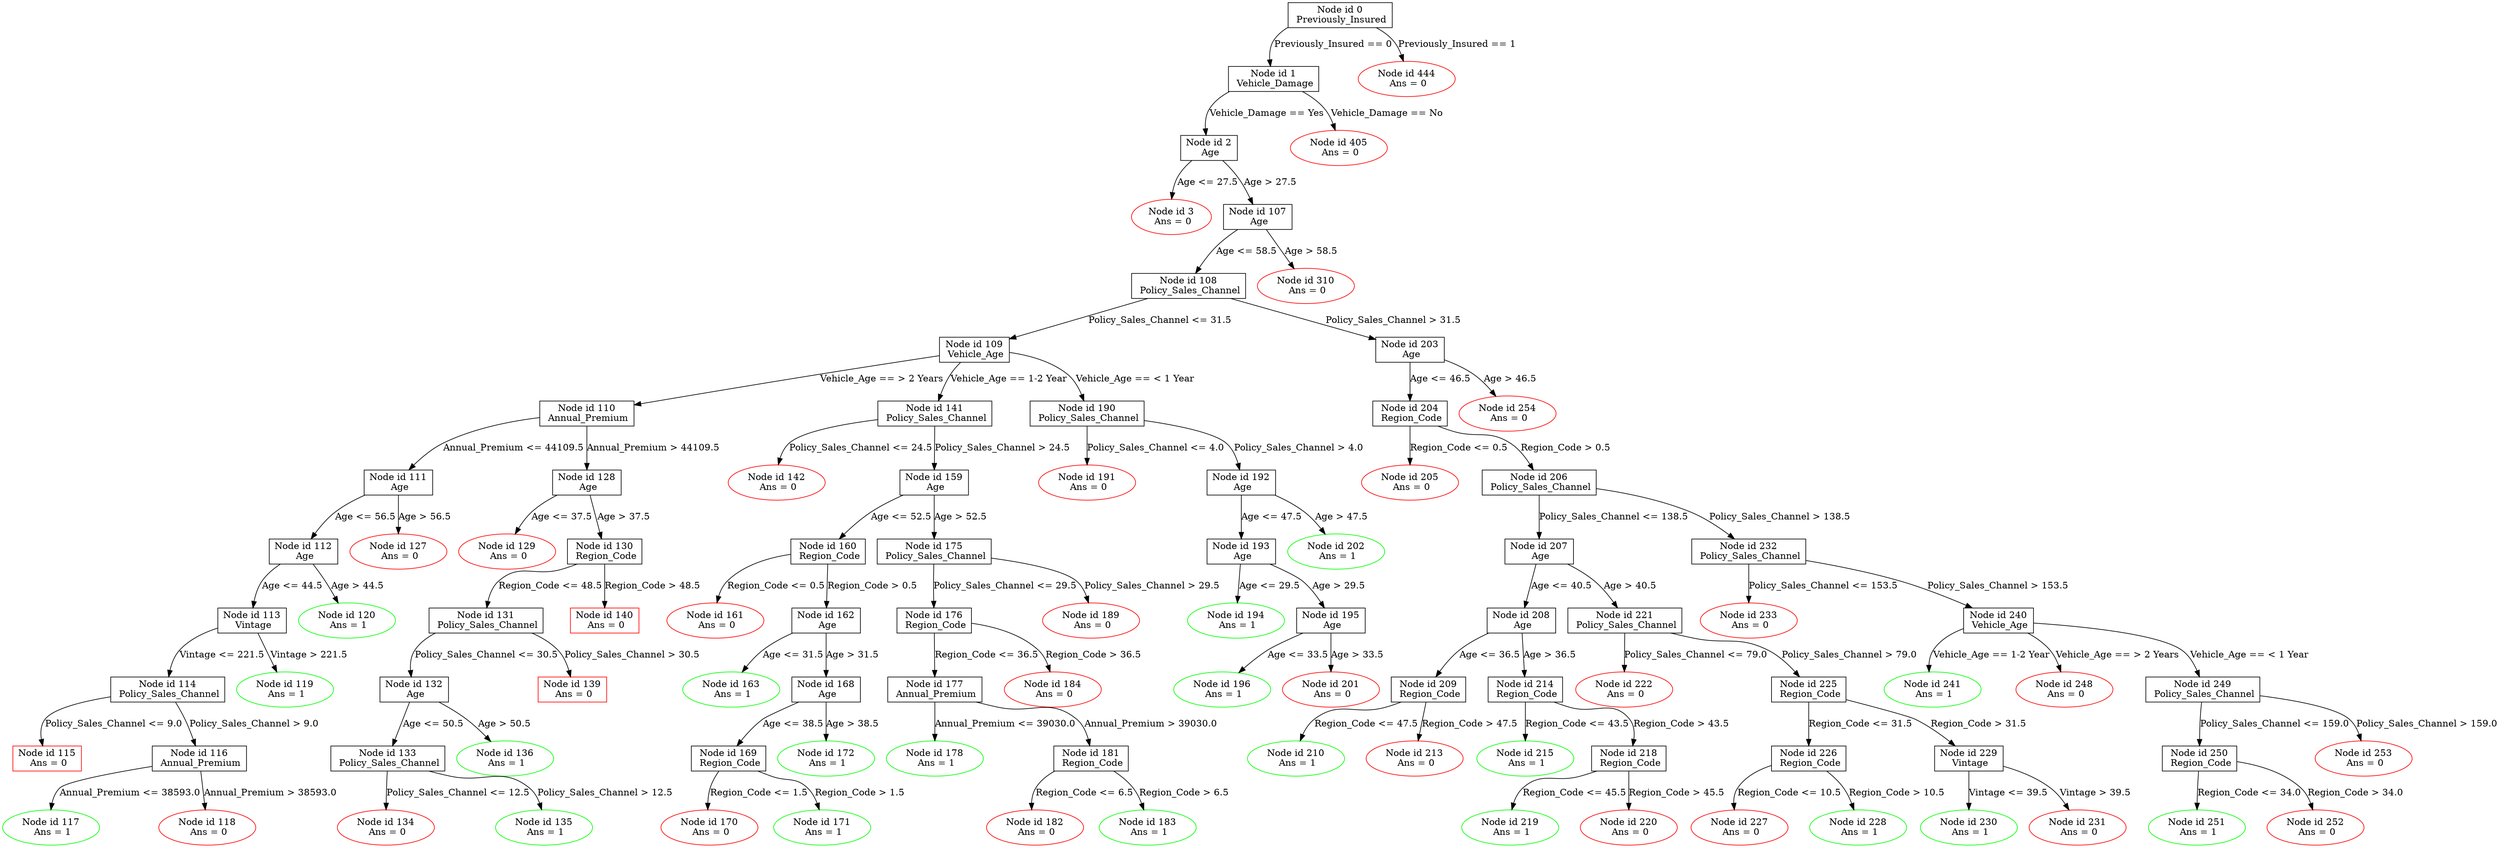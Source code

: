 digraph "Decision Tree" {
	rankdir=TD
	node [shape=rectangle]
	"Node id 0
 Previously_Insured" -> "Node id 1
 Vehicle_Damage" [label="Previously_Insured == 0"]
	"Node id 0
 Previously_Insured" -> "Node id 444
 Ans = 0" [label="Previously_Insured == 1"]
	"Node id 1
 Vehicle_Damage" -> "Node id 2
 Age" [label="Vehicle_Damage == Yes"]
	"Node id 1
 Vehicle_Damage" -> "Node id 405
 Ans = 0" [label="Vehicle_Damage == No"]
	"Node id 444
 Ans = 0" [shape=oval]
	"Node id 444
 Ans = 0" [color=Red]
	"Node id 2
 Age" -> "Node id 3
 Ans = 0" [label="Age <= 27.5"]
	"Node id 2
 Age" -> "Node id 107
 Age" [label="Age > 27.5"]
	"Node id 405
 Ans = 0" [shape=oval]
	"Node id 405
 Ans = 0" [color=Red]
	"Node id 3
 Ans = 0" [shape=oval]
	"Node id 3
 Ans = 0" [color=Red]
	"Node id 107
 Age" -> "Node id 108
 Policy_Sales_Channel" [label="Age <= 58.5"]
	"Node id 107
 Age" -> "Node id 310
 Ans = 0" [label="Age > 58.5"]
	"Node id 108
 Policy_Sales_Channel" -> "Node id 109
 Vehicle_Age" [label="Policy_Sales_Channel <= 31.5"]
	"Node id 108
 Policy_Sales_Channel" -> "Node id 203
 Age" [label="Policy_Sales_Channel > 31.5"]
	"Node id 310
 Ans = 0" [shape=oval]
	"Node id 310
 Ans = 0" [color=Red]
	"Node id 109
 Vehicle_Age" -> "Node id 110
 Annual_Premium" [label="Vehicle_Age == > 2 Years"]
	"Node id 109
 Vehicle_Age" -> "Node id 141
 Policy_Sales_Channel" [label="Vehicle_Age == 1-2 Year"]
	"Node id 109
 Vehicle_Age" -> "Node id 190
 Policy_Sales_Channel" [label="Vehicle_Age == < 1 Year"]
	"Node id 203
 Age" -> "Node id 204
 Region_Code" [label="Age <= 46.5"]
	"Node id 203
 Age" -> "Node id 254
 Ans = 0" [label="Age > 46.5"]
	"Node id 110
 Annual_Premium" -> "Node id 111
 Age" [label="Annual_Premium <= 44109.5"]
	"Node id 110
 Annual_Premium" -> "Node id 128
 Age" [label="Annual_Premium > 44109.5"]
	"Node id 141
 Policy_Sales_Channel" -> "Node id 142
 Ans = 0" [label="Policy_Sales_Channel <= 24.5"]
	"Node id 141
 Policy_Sales_Channel" -> "Node id 159
 Age" [label="Policy_Sales_Channel > 24.5"]
	"Node id 190
 Policy_Sales_Channel" -> "Node id 191
 Ans = 0" [label="Policy_Sales_Channel <= 4.0"]
	"Node id 190
 Policy_Sales_Channel" -> "Node id 192
 Age" [label="Policy_Sales_Channel > 4.0"]
	"Node id 204
 Region_Code" -> "Node id 205
 Ans = 0" [label="Region_Code <= 0.5"]
	"Node id 204
 Region_Code" -> "Node id 206
 Policy_Sales_Channel" [label="Region_Code > 0.5"]
	"Node id 254
 Ans = 0" [shape=oval]
	"Node id 254
 Ans = 0" [color=Red]
	"Node id 111
 Age" -> "Node id 112
 Age" [label="Age <= 56.5"]
	"Node id 111
 Age" -> "Node id 127
 Ans = 0" [label="Age > 56.5"]
	"Node id 128
 Age" -> "Node id 129
 Ans = 0" [label="Age <= 37.5"]
	"Node id 128
 Age" -> "Node id 130
 Region_Code" [label="Age > 37.5"]
	"Node id 142
 Ans = 0" [shape=oval]
	"Node id 142
 Ans = 0" [color=Red]
	"Node id 159
 Age" -> "Node id 160
 Region_Code" [label="Age <= 52.5"]
	"Node id 159
 Age" -> "Node id 175
 Policy_Sales_Channel" [label="Age > 52.5"]
	"Node id 191
 Ans = 0" [shape=oval]
	"Node id 191
 Ans = 0" [color=Red]
	"Node id 192
 Age" -> "Node id 193
 Age" [label="Age <= 47.5"]
	"Node id 192
 Age" -> "Node id 202
 Ans = 1" [label="Age > 47.5"]
	"Node id 205
 Ans = 0" [shape=oval]
	"Node id 205
 Ans = 0" [color=Red]
	"Node id 206
 Policy_Sales_Channel" -> "Node id 207
 Age" [label="Policy_Sales_Channel <= 138.5"]
	"Node id 206
 Policy_Sales_Channel" -> "Node id 232
 Policy_Sales_Channel" [label="Policy_Sales_Channel > 138.5"]
	"Node id 112
 Age" -> "Node id 113
 Vintage" [label="Age <= 44.5"]
	"Node id 112
 Age" -> "Node id 120
 Ans = 1" [label="Age > 44.5"]
	"Node id 127
 Ans = 0" [shape=oval]
	"Node id 127
 Ans = 0" [color=Red]
	"Node id 129
 Ans = 0" [shape=oval]
	"Node id 129
 Ans = 0" [color=Red]
	"Node id 130
 Region_Code" -> "Node id 131
 Policy_Sales_Channel" [label="Region_Code <= 48.5"]
	"Node id 130
 Region_Code" -> "Node id 140
 Ans = 0" [label="Region_Code > 48.5"]
	"Node id 160
 Region_Code" -> "Node id 161
 Ans = 0" [label="Region_Code <= 0.5"]
	"Node id 160
 Region_Code" -> "Node id 162
 Age" [label="Region_Code > 0.5"]
	"Node id 175
 Policy_Sales_Channel" -> "Node id 176
 Region_Code" [label="Policy_Sales_Channel <= 29.5"]
	"Node id 175
 Policy_Sales_Channel" -> "Node id 189
 Ans = 0" [label="Policy_Sales_Channel > 29.5"]
	"Node id 193
 Age" -> "Node id 194
 Ans = 1" [label="Age <= 29.5"]
	"Node id 193
 Age" -> "Node id 195
 Age" [label="Age > 29.5"]
	"Node id 202
 Ans = 1" [shape=oval]
	"Node id 202
 Ans = 1" [color=Green]
	"Node id 207
 Age" -> "Node id 208
 Age" [label="Age <= 40.5"]
	"Node id 207
 Age" -> "Node id 221
 Policy_Sales_Channel" [label="Age > 40.5"]
	"Node id 232
 Policy_Sales_Channel" -> "Node id 233
 Ans = 0" [label="Policy_Sales_Channel <= 153.5"]
	"Node id 232
 Policy_Sales_Channel" -> "Node id 240
 Vehicle_Age" [label="Policy_Sales_Channel > 153.5"]
	"Node id 113
 Vintage" -> "Node id 114
 Policy_Sales_Channel" [label="Vintage <= 221.5"]
	"Node id 113
 Vintage" -> "Node id 119
 Ans = 1" [label="Vintage > 221.5"]
	"Node id 120
 Ans = 1" [shape=oval]
	"Node id 120
 Ans = 1" [color=Green]
	"Node id 131
 Policy_Sales_Channel" -> "Node id 132
 Age" [label="Policy_Sales_Channel <= 30.5"]
	"Node id 131
 Policy_Sales_Channel" -> "Node id 139
 Ans = 0" [label="Policy_Sales_Channel > 30.5"]
	"Node id 140
 Ans = 0" [color=Red]
	"Node id 161
 Ans = 0" [shape=oval]
	"Node id 161
 Ans = 0" [color=Red]
	"Node id 162
 Age" -> "Node id 163
 Ans = 1" [label="Age <= 31.5"]
	"Node id 162
 Age" -> "Node id 168
 Age" [label="Age > 31.5"]
	"Node id 176
 Region_Code" -> "Node id 177
 Annual_Premium" [label="Region_Code <= 36.5"]
	"Node id 176
 Region_Code" -> "Node id 184
 Ans = 0" [label="Region_Code > 36.5"]
	"Node id 189
 Ans = 0" [shape=oval]
	"Node id 189
 Ans = 0" [color=Red]
	"Node id 194
 Ans = 1" [shape=oval]
	"Node id 194
 Ans = 1" [color=Green]
	"Node id 195
 Age" -> "Node id 196
 Ans = 1" [label="Age <= 33.5"]
	"Node id 195
 Age" -> "Node id 201
 Ans = 0" [label="Age > 33.5"]
	"Node id 208
 Age" -> "Node id 209
 Region_Code" [label="Age <= 36.5"]
	"Node id 208
 Age" -> "Node id 214
 Region_Code" [label="Age > 36.5"]
	"Node id 221
 Policy_Sales_Channel" -> "Node id 222
 Ans = 0" [label="Policy_Sales_Channel <= 79.0"]
	"Node id 221
 Policy_Sales_Channel" -> "Node id 225
 Region_Code" [label="Policy_Sales_Channel > 79.0"]
	"Node id 233
 Ans = 0" [shape=oval]
	"Node id 233
 Ans = 0" [color=Red]
	"Node id 240
 Vehicle_Age" -> "Node id 241
 Ans = 1" [label="Vehicle_Age == 1-2 Year"]
	"Node id 240
 Vehicle_Age" -> "Node id 248
 Ans = 0" [label="Vehicle_Age == > 2 Years"]
	"Node id 240
 Vehicle_Age" -> "Node id 249
 Policy_Sales_Channel" [label="Vehicle_Age == < 1 Year"]
	"Node id 114
 Policy_Sales_Channel" -> "Node id 115
 Ans = 0" [label="Policy_Sales_Channel <= 9.0"]
	"Node id 114
 Policy_Sales_Channel" -> "Node id 116
 Annual_Premium" [label="Policy_Sales_Channel > 9.0"]
	"Node id 119
 Ans = 1" [shape=oval]
	"Node id 119
 Ans = 1" [color=Green]
	"Node id 132
 Age" -> "Node id 133
 Policy_Sales_Channel" [label="Age <= 50.5"]
	"Node id 132
 Age" -> "Node id 136
 Ans = 1" [label="Age > 50.5"]
	"Node id 139
 Ans = 0" [color=Red]
	"Node id 163
 Ans = 1" [shape=oval]
	"Node id 163
 Ans = 1" [color=Green]
	"Node id 168
 Age" -> "Node id 169
 Region_Code" [label="Age <= 38.5"]
	"Node id 168
 Age" -> "Node id 172
 Ans = 1" [label="Age > 38.5"]
	"Node id 177
 Annual_Premium" -> "Node id 178
 Ans = 1" [label="Annual_Premium <= 39030.0"]
	"Node id 177
 Annual_Premium" -> "Node id 181
 Region_Code" [label="Annual_Premium > 39030.0"]
	"Node id 184
 Ans = 0" [shape=oval]
	"Node id 184
 Ans = 0" [color=Red]
	"Node id 196
 Ans = 1" [shape=oval]
	"Node id 196
 Ans = 1" [color=Green]
	"Node id 201
 Ans = 0" [shape=oval]
	"Node id 201
 Ans = 0" [color=Red]
	"Node id 209
 Region_Code" -> "Node id 210
 Ans = 1" [label="Region_Code <= 47.5"]
	"Node id 209
 Region_Code" -> "Node id 213
 Ans = 0" [label="Region_Code > 47.5"]
	"Node id 214
 Region_Code" -> "Node id 215
 Ans = 1" [label="Region_Code <= 43.5"]
	"Node id 214
 Region_Code" -> "Node id 218
 Region_Code" [label="Region_Code > 43.5"]
	"Node id 222
 Ans = 0" [shape=oval]
	"Node id 222
 Ans = 0" [color=Red]
	"Node id 225
 Region_Code" -> "Node id 226
 Region_Code" [label="Region_Code <= 31.5"]
	"Node id 225
 Region_Code" -> "Node id 229
 Vintage" [label="Region_Code > 31.5"]
	"Node id 241
 Ans = 1" [shape=oval]
	"Node id 241
 Ans = 1" [color=Green]
	"Node id 248
 Ans = 0" [shape=oval]
	"Node id 248
 Ans = 0" [color=Red]
	"Node id 249
 Policy_Sales_Channel" -> "Node id 250
 Region_Code" [label="Policy_Sales_Channel <= 159.0"]
	"Node id 249
 Policy_Sales_Channel" -> "Node id 253
 Ans = 0" [label="Policy_Sales_Channel > 159.0"]
	"Node id 115
 Ans = 0" [color=Red]
	"Node id 116
 Annual_Premium" -> "Node id 117
 Ans = 1" [label="Annual_Premium <= 38593.0"]
	"Node id 116
 Annual_Premium" -> "Node id 118
 Ans = 0" [label="Annual_Premium > 38593.0"]
	"Node id 133
 Policy_Sales_Channel" -> "Node id 134
 Ans = 0" [label="Policy_Sales_Channel <= 12.5"]
	"Node id 133
 Policy_Sales_Channel" -> "Node id 135
 Ans = 1" [label="Policy_Sales_Channel > 12.5"]
	"Node id 136
 Ans = 1" [shape=oval]
	"Node id 136
 Ans = 1" [color=Green]
	"Node id 169
 Region_Code" -> "Node id 170
 Ans = 0" [label="Region_Code <= 1.5"]
	"Node id 169
 Region_Code" -> "Node id 171
 Ans = 1" [label="Region_Code > 1.5"]
	"Node id 172
 Ans = 1" [shape=oval]
	"Node id 172
 Ans = 1" [color=Green]
	"Node id 178
 Ans = 1" [shape=oval]
	"Node id 178
 Ans = 1" [color=Green]
	"Node id 181
 Region_Code" -> "Node id 182
 Ans = 0" [label="Region_Code <= 6.5"]
	"Node id 181
 Region_Code" -> "Node id 183
 Ans = 1" [label="Region_Code > 6.5"]
	"Node id 210
 Ans = 1" [shape=oval]
	"Node id 210
 Ans = 1" [color=Green]
	"Node id 213
 Ans = 0" [shape=oval]
	"Node id 213
 Ans = 0" [color=Red]
	"Node id 215
 Ans = 1" [shape=oval]
	"Node id 215
 Ans = 1" [color=Green]
	"Node id 218
 Region_Code" -> "Node id 219
 Ans = 1" [label="Region_Code <= 45.5"]
	"Node id 218
 Region_Code" -> "Node id 220
 Ans = 0" [label="Region_Code > 45.5"]
	"Node id 226
 Region_Code" -> "Node id 227
 Ans = 0" [label="Region_Code <= 10.5"]
	"Node id 226
 Region_Code" -> "Node id 228
 Ans = 1" [label="Region_Code > 10.5"]
	"Node id 229
 Vintage" -> "Node id 230
 Ans = 1" [label="Vintage <= 39.5"]
	"Node id 229
 Vintage" -> "Node id 231
 Ans = 0" [label="Vintage > 39.5"]
	"Node id 250
 Region_Code" -> "Node id 251
 Ans = 1" [label="Region_Code <= 34.0"]
	"Node id 250
 Region_Code" -> "Node id 252
 Ans = 0" [label="Region_Code > 34.0"]
	"Node id 253
 Ans = 0" [shape=oval]
	"Node id 253
 Ans = 0" [color=Red]
	"Node id 117
 Ans = 1" [shape=oval]
	"Node id 117
 Ans = 1" [color=Green]
	"Node id 118
 Ans = 0" [shape=oval]
	"Node id 118
 Ans = 0" [color=Red]
	"Node id 134
 Ans = 0" [shape=oval]
	"Node id 134
 Ans = 0" [color=Red]
	"Node id 135
 Ans = 1" [shape=oval]
	"Node id 135
 Ans = 1" [color=Green]
	"Node id 170
 Ans = 0" [shape=oval]
	"Node id 170
 Ans = 0" [color=Red]
	"Node id 171
 Ans = 1" [shape=oval]
	"Node id 171
 Ans = 1" [color=Green]
	"Node id 182
 Ans = 0" [shape=oval]
	"Node id 182
 Ans = 0" [color=Red]
	"Node id 183
 Ans = 1" [shape=oval]
	"Node id 183
 Ans = 1" [color=Green]
	"Node id 219
 Ans = 1" [shape=oval]
	"Node id 219
 Ans = 1" [color=Green]
	"Node id 220
 Ans = 0" [shape=oval]
	"Node id 220
 Ans = 0" [color=Red]
	"Node id 227
 Ans = 0" [shape=oval]
	"Node id 227
 Ans = 0" [color=Red]
	"Node id 228
 Ans = 1" [shape=oval]
	"Node id 228
 Ans = 1" [color=Green]
	"Node id 230
 Ans = 1" [shape=oval]
	"Node id 230
 Ans = 1" [color=Green]
	"Node id 231
 Ans = 0" [shape=oval]
	"Node id 231
 Ans = 0" [color=Red]
	"Node id 251
 Ans = 1" [shape=oval]
	"Node id 251
 Ans = 1" [color=Green]
	"Node id 252
 Ans = 0" [shape=oval]
	"Node id 252
 Ans = 0" [color=Red]
}
